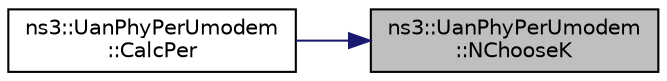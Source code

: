 digraph "ns3::UanPhyPerUmodem::NChooseK"
{
 // LATEX_PDF_SIZE
  edge [fontname="Helvetica",fontsize="10",labelfontname="Helvetica",labelfontsize="10"];
  node [fontname="Helvetica",fontsize="10",shape=record];
  rankdir="RL";
  Node1 [label="ns3::UanPhyPerUmodem\l::NChooseK",height=0.2,width=0.4,color="black", fillcolor="grey75", style="filled", fontcolor="black",tooltip="Binomial coefficient."];
  Node1 -> Node2 [dir="back",color="midnightblue",fontsize="10",style="solid",fontname="Helvetica"];
  Node2 [label="ns3::UanPhyPerUmodem\l::CalcPer",height=0.2,width=0.4,color="black", fillcolor="white", style="filled",URL="$classns3_1_1_uan_phy_per_umodem.html#a9a6f46eb34ec23e1492d2a53b701cfff",tooltip="Calculate the packet error probability based on SINR at the receiver and a tx mode."];
}

